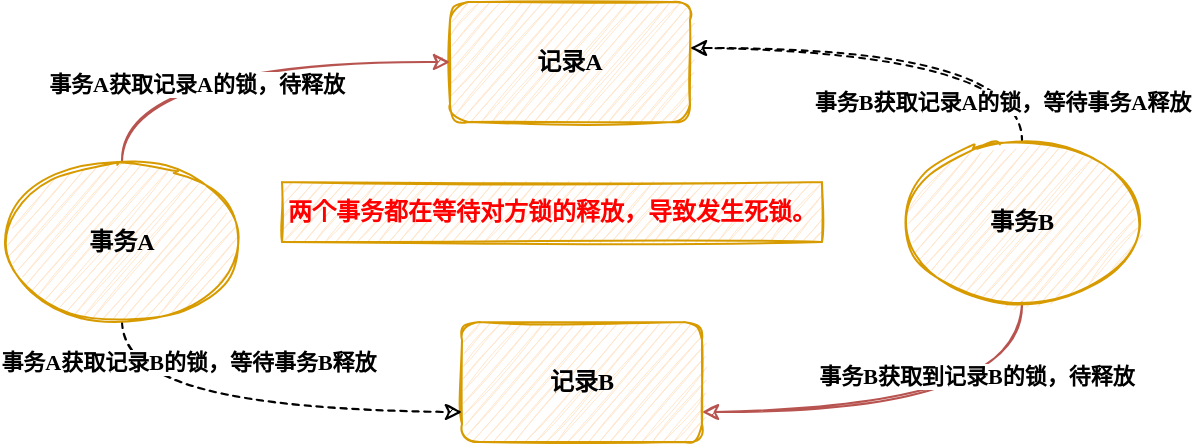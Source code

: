 <mxfile version="20.2.2" type="github">
  <diagram id="u2l9Zt-yLO_Qi3WcgOfx" name="第 1 页">
    <mxGraphModel dx="1422" dy="754" grid="1" gridSize="10" guides="1" tooltips="1" connect="1" arrows="1" fold="1" page="1" pageScale="1" pageWidth="827" pageHeight="1169" math="0" shadow="0">
      <root>
        <mxCell id="0" />
        <mxCell id="1" parent="0" />
        <mxCell id="zwbNrjH0XnWn8lKJkrUz-2" value="记录B" style="rounded=1;whiteSpace=wrap;html=1;fillColor=#ffe6cc;strokeColor=#d79b00;sketch=1;fontStyle=1;fontFamily=Comic Sans MS;" vertex="1" parent="1">
          <mxGeometry x="300" y="260" width="120" height="60" as="geometry" />
        </mxCell>
        <mxCell id="zwbNrjH0XnWn8lKJkrUz-3" value="记录A" style="rounded=1;whiteSpace=wrap;html=1;fillColor=#ffe6cc;strokeColor=#d79b00;sketch=1;fontStyle=1;fontFamily=Comic Sans MS;" vertex="1" parent="1">
          <mxGeometry x="294" y="100" width="120" height="60" as="geometry" />
        </mxCell>
        <mxCell id="zwbNrjH0XnWn8lKJkrUz-7" style="edgeStyle=orthogonalEdgeStyle;curved=1;rounded=0;sketch=1;orthogonalLoop=1;jettySize=auto;html=1;entryX=0;entryY=0.5;entryDx=0;entryDy=0;fontFamily=Comic Sans MS;fillColor=#f8cecc;strokeColor=#b85450;" edge="1" parent="1" target="zwbNrjH0XnWn8lKJkrUz-3">
          <mxGeometry relative="1" as="geometry">
            <mxPoint x="130" y="179.998" as="sourcePoint" />
            <mxPoint x="274" y="127.71" as="targetPoint" />
            <Array as="points">
              <mxPoint x="130" y="130" />
            </Array>
          </mxGeometry>
        </mxCell>
        <mxCell id="zwbNrjH0XnWn8lKJkrUz-9" value="&lt;b&gt;事务A获取记录A的锁&lt;/b&gt;&lt;b&gt;，待释放&lt;/b&gt;" style="edgeLabel;html=1;align=center;verticalAlign=middle;resizable=0;points=[];fontFamily=Comic Sans MS;" vertex="1" connectable="0" parent="zwbNrjH0XnWn8lKJkrUz-7">
          <mxGeometry x="-0.203" y="-11" relative="1" as="geometry">
            <mxPoint x="1" as="offset" />
          </mxGeometry>
        </mxCell>
        <mxCell id="zwbNrjH0XnWn8lKJkrUz-10" style="edgeStyle=orthogonalEdgeStyle;curved=1;rounded=0;sketch=1;orthogonalLoop=1;jettySize=auto;html=1;exitX=0.5;exitY=1;exitDx=0;exitDy=0;entryX=0;entryY=0.75;entryDx=0;entryDy=0;fontFamily=Comic Sans MS;dashed=1;" edge="1" parent="1" source="zwbNrjH0XnWn8lKJkrUz-4" target="zwbNrjH0XnWn8lKJkrUz-2">
          <mxGeometry relative="1" as="geometry" />
        </mxCell>
        <mxCell id="zwbNrjH0XnWn8lKJkrUz-13" value="&lt;b&gt;事务A获取记录B的锁，等待事务B释放&lt;/b&gt;" style="edgeLabel;html=1;align=center;verticalAlign=middle;resizable=0;points=[];fontFamily=Comic Sans MS;" vertex="1" connectable="0" parent="zwbNrjH0XnWn8lKJkrUz-10">
          <mxGeometry x="0.014" y="7" relative="1" as="geometry">
            <mxPoint x="-31" y="-18" as="offset" />
          </mxGeometry>
        </mxCell>
        <mxCell id="zwbNrjH0XnWn8lKJkrUz-4" value="事务A" style="ellipse;whiteSpace=wrap;html=1;fillColor=#ffe6cc;strokeColor=#d79b00;sketch=1;fontStyle=1;fontFamily=Comic Sans MS;" vertex="1" parent="1">
          <mxGeometry x="70" y="180" width="120" height="80" as="geometry" />
        </mxCell>
        <mxCell id="zwbNrjH0XnWn8lKJkrUz-6" style="edgeStyle=orthogonalEdgeStyle;rounded=0;orthogonalLoop=1;jettySize=auto;html=1;exitX=0.5;exitY=1;exitDx=0;exitDy=0;entryX=1;entryY=0.75;entryDx=0;entryDy=0;fontFamily=Comic Sans MS;sketch=1;curved=1;fillColor=#f8cecc;strokeColor=#b85450;" edge="1" parent="1" source="zwbNrjH0XnWn8lKJkrUz-5" target="zwbNrjH0XnWn8lKJkrUz-2">
          <mxGeometry relative="1" as="geometry" />
        </mxCell>
        <mxCell id="zwbNrjH0XnWn8lKJkrUz-8" value="&lt;b&gt;事务B获取到记录B的锁，待释放&lt;/b&gt;" style="edgeLabel;html=1;align=center;verticalAlign=middle;resizable=0;points=[];fontFamily=Comic Sans MS;" vertex="1" connectable="0" parent="zwbNrjH0XnWn8lKJkrUz-6">
          <mxGeometry x="-0.276" y="-18" relative="1" as="geometry">
            <mxPoint as="offset" />
          </mxGeometry>
        </mxCell>
        <mxCell id="zwbNrjH0XnWn8lKJkrUz-11" style="edgeStyle=orthogonalEdgeStyle;curved=1;rounded=0;sketch=1;orthogonalLoop=1;jettySize=auto;html=1;exitX=0.5;exitY=0;exitDx=0;exitDy=0;entryX=1;entryY=0.383;entryDx=0;entryDy=0;entryPerimeter=0;fontFamily=Comic Sans MS;dashed=1;" edge="1" parent="1" source="zwbNrjH0XnWn8lKJkrUz-5" target="zwbNrjH0XnWn8lKJkrUz-3">
          <mxGeometry relative="1" as="geometry" />
        </mxCell>
        <mxCell id="zwbNrjH0XnWn8lKJkrUz-12" value="事务B获取记录A的锁，等待事务A释放" style="edgeLabel;html=1;align=center;verticalAlign=middle;resizable=0;points=[];fontFamily=Comic Sans MS;fontStyle=1" vertex="1" connectable="0" parent="zwbNrjH0XnWn8lKJkrUz-11">
          <mxGeometry x="-0.089" y="10" relative="1" as="geometry">
            <mxPoint x="40" y="17" as="offset" />
          </mxGeometry>
        </mxCell>
        <mxCell id="zwbNrjH0XnWn8lKJkrUz-5" value="事务B" style="ellipse;whiteSpace=wrap;html=1;fillColor=#ffe6cc;strokeColor=#d79b00;sketch=1;fontStyle=1;fontFamily=Comic Sans MS;" vertex="1" parent="1">
          <mxGeometry x="520" y="170" width="120" height="80" as="geometry" />
        </mxCell>
        <mxCell id="zwbNrjH0XnWn8lKJkrUz-14" value="两个事务都在等待对方锁的释放，导致发生死锁。" style="text;html=1;strokeColor=#d79b00;fillColor=#ffe6cc;align=center;verticalAlign=middle;whiteSpace=wrap;rounded=0;sketch=1;fontFamily=Comic Sans MS;fontStyle=1;fontColor=#FF0000;" vertex="1" parent="1">
          <mxGeometry x="210" y="190" width="270" height="30" as="geometry" />
        </mxCell>
      </root>
    </mxGraphModel>
  </diagram>
</mxfile>
